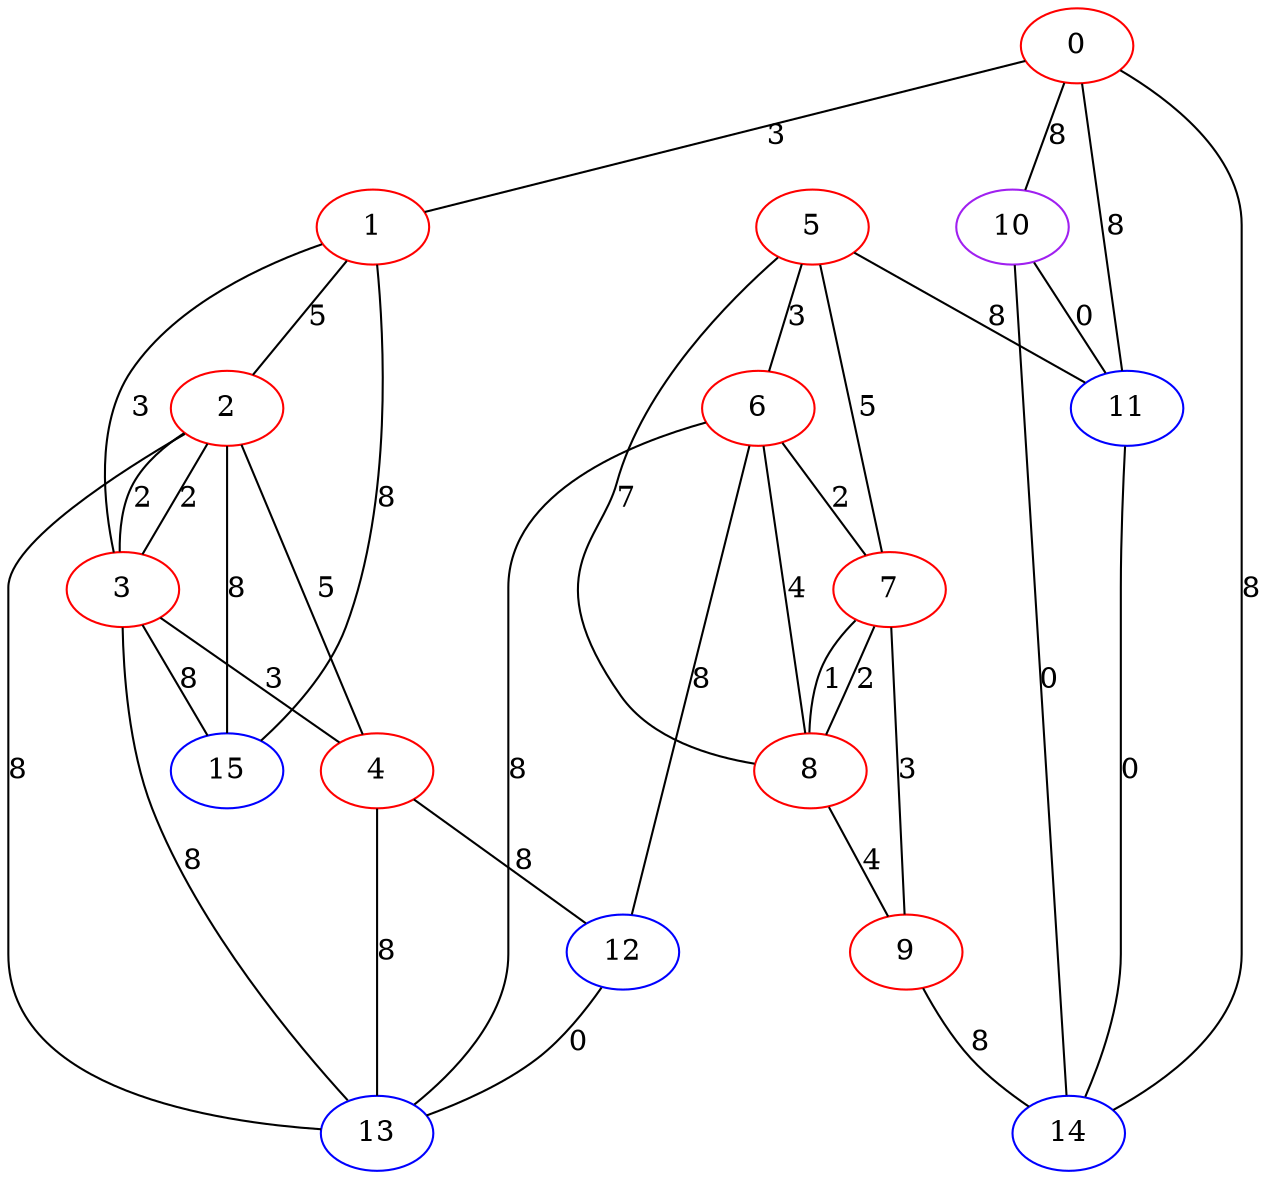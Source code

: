 graph "" {
0 [color=red, weight=1];
1 [color=red, weight=1];
2 [color=red, weight=1];
3 [color=red, weight=1];
4 [color=red, weight=1];
5 [color=red, weight=1];
6 [color=red, weight=1];
7 [color=red, weight=1];
8 [color=red, weight=1];
9 [color=red, weight=1];
10 [color=purple, weight=4];
11 [color=blue, weight=3];
12 [color=blue, weight=3];
13 [color=blue, weight=3];
14 [color=blue, weight=3];
15 [color=blue, weight=3];
0 -- 1  [key=0, label=3];
0 -- 10  [key=0, label=8];
0 -- 11  [key=0, label=8];
0 -- 14  [key=0, label=8];
1 -- 2  [key=0, label=5];
1 -- 3  [key=0, label=3];
1 -- 15  [key=0, label=8];
2 -- 3  [key=0, label=2];
2 -- 3  [key=1, label=2];
2 -- 4  [key=0, label=5];
2 -- 13  [key=0, label=8];
2 -- 15  [key=0, label=8];
3 -- 4  [key=0, label=3];
3 -- 13  [key=0, label=8];
3 -- 15  [key=0, label=8];
4 -- 12  [key=0, label=8];
4 -- 13  [key=0, label=8];
5 -- 8  [key=0, label=7];
5 -- 11  [key=0, label=8];
5 -- 6  [key=0, label=3];
5 -- 7  [key=0, label=5];
6 -- 8  [key=0, label=4];
6 -- 13  [key=0, label=8];
6 -- 12  [key=0, label=8];
6 -- 7  [key=0, label=2];
7 -- 8  [key=0, label=1];
7 -- 8  [key=1, label=2];
7 -- 9  [key=0, label=3];
8 -- 9  [key=0, label=4];
9 -- 14  [key=0, label=8];
10 -- 11  [key=0, label=0];
10 -- 14  [key=0, label=0];
11 -- 14  [key=0, label=0];
12 -- 13  [key=0, label=0];
}
